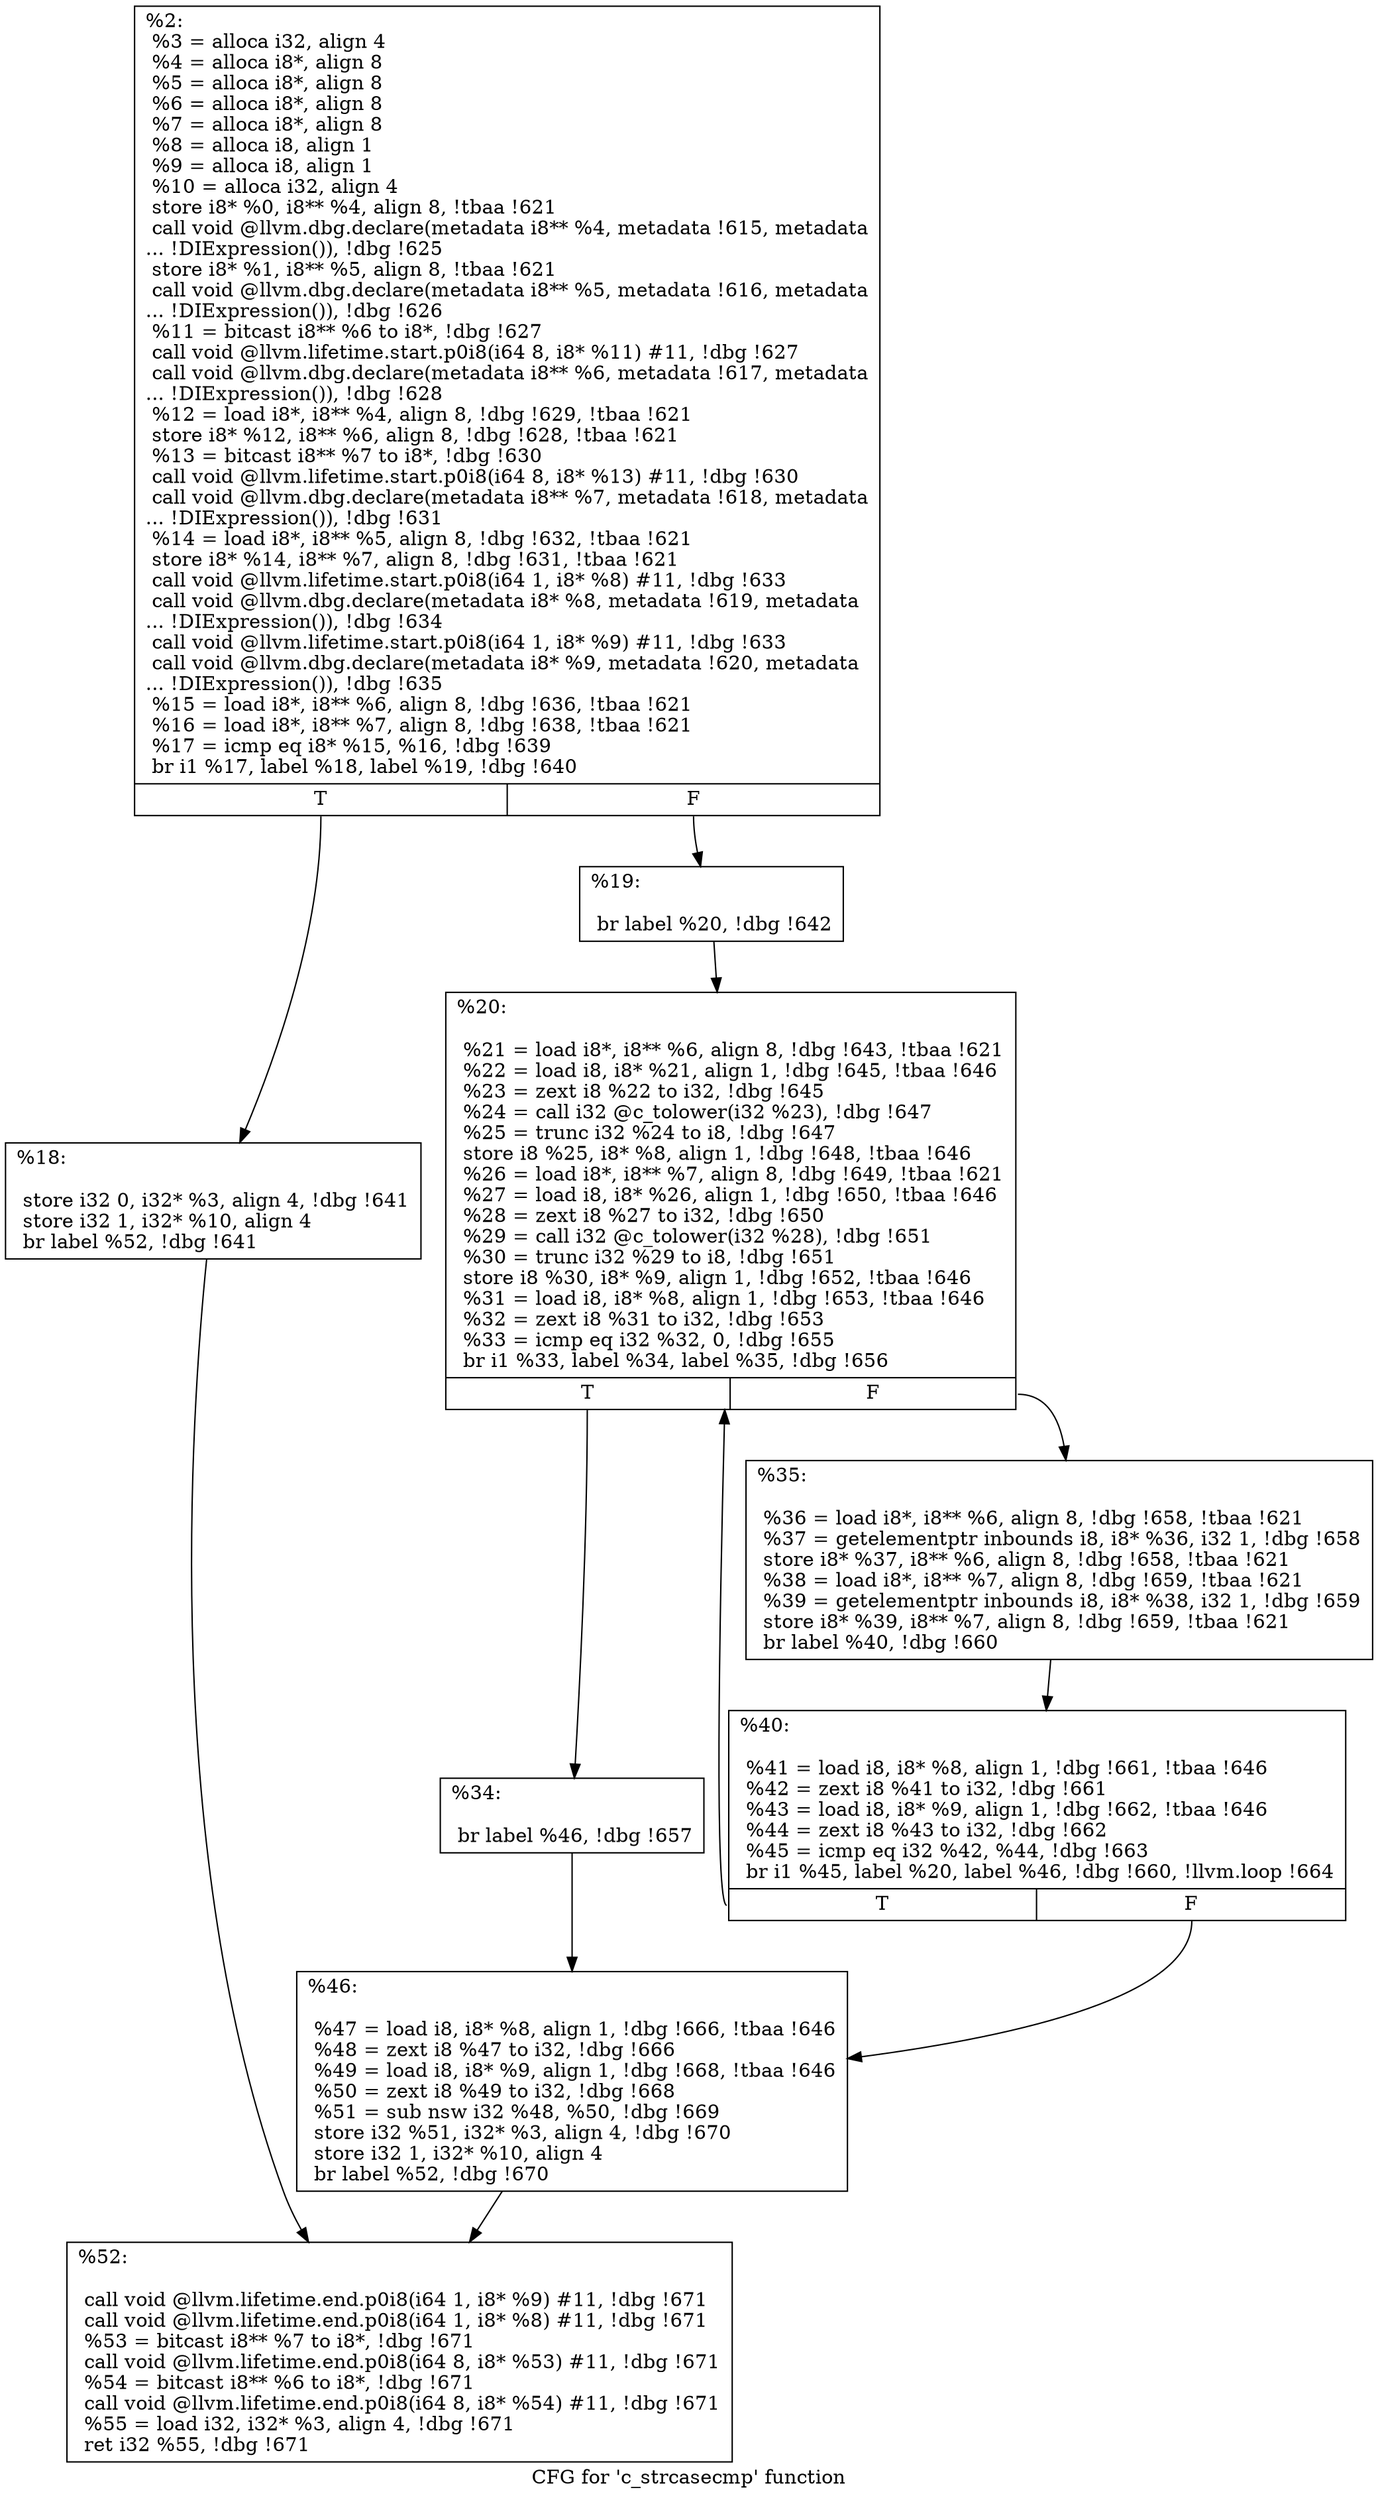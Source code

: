 digraph "CFG for 'c_strcasecmp' function" {
	label="CFG for 'c_strcasecmp' function";

	Node0x14d2da0 [shape=record,label="{%2:\l  %3 = alloca i32, align 4\l  %4 = alloca i8*, align 8\l  %5 = alloca i8*, align 8\l  %6 = alloca i8*, align 8\l  %7 = alloca i8*, align 8\l  %8 = alloca i8, align 1\l  %9 = alloca i8, align 1\l  %10 = alloca i32, align 4\l  store i8* %0, i8** %4, align 8, !tbaa !621\l  call void @llvm.dbg.declare(metadata i8** %4, metadata !615, metadata\l... !DIExpression()), !dbg !625\l  store i8* %1, i8** %5, align 8, !tbaa !621\l  call void @llvm.dbg.declare(metadata i8** %5, metadata !616, metadata\l... !DIExpression()), !dbg !626\l  %11 = bitcast i8** %6 to i8*, !dbg !627\l  call void @llvm.lifetime.start.p0i8(i64 8, i8* %11) #11, !dbg !627\l  call void @llvm.dbg.declare(metadata i8** %6, metadata !617, metadata\l... !DIExpression()), !dbg !628\l  %12 = load i8*, i8** %4, align 8, !dbg !629, !tbaa !621\l  store i8* %12, i8** %6, align 8, !dbg !628, !tbaa !621\l  %13 = bitcast i8** %7 to i8*, !dbg !630\l  call void @llvm.lifetime.start.p0i8(i64 8, i8* %13) #11, !dbg !630\l  call void @llvm.dbg.declare(metadata i8** %7, metadata !618, metadata\l... !DIExpression()), !dbg !631\l  %14 = load i8*, i8** %5, align 8, !dbg !632, !tbaa !621\l  store i8* %14, i8** %7, align 8, !dbg !631, !tbaa !621\l  call void @llvm.lifetime.start.p0i8(i64 1, i8* %8) #11, !dbg !633\l  call void @llvm.dbg.declare(metadata i8* %8, metadata !619, metadata\l... !DIExpression()), !dbg !634\l  call void @llvm.lifetime.start.p0i8(i64 1, i8* %9) #11, !dbg !633\l  call void @llvm.dbg.declare(metadata i8* %9, metadata !620, metadata\l... !DIExpression()), !dbg !635\l  %15 = load i8*, i8** %6, align 8, !dbg !636, !tbaa !621\l  %16 = load i8*, i8** %7, align 8, !dbg !638, !tbaa !621\l  %17 = icmp eq i8* %15, %16, !dbg !639\l  br i1 %17, label %18, label %19, !dbg !640\l|{<s0>T|<s1>F}}"];
	Node0x14d2da0:s0 -> Node0x14d6490;
	Node0x14d2da0:s1 -> Node0x14d64e0;
	Node0x14d6490 [shape=record,label="{%18:\l\l  store i32 0, i32* %3, align 4, !dbg !641\l  store i32 1, i32* %10, align 4\l  br label %52, !dbg !641\l}"];
	Node0x14d6490 -> Node0x14d66c0;
	Node0x14d64e0 [shape=record,label="{%19:\l\l  br label %20, !dbg !642\l}"];
	Node0x14d64e0 -> Node0x14d6530;
	Node0x14d6530 [shape=record,label="{%20:\l\l  %21 = load i8*, i8** %6, align 8, !dbg !643, !tbaa !621\l  %22 = load i8, i8* %21, align 1, !dbg !645, !tbaa !646\l  %23 = zext i8 %22 to i32, !dbg !645\l  %24 = call i32 @c_tolower(i32 %23), !dbg !647\l  %25 = trunc i32 %24 to i8, !dbg !647\l  store i8 %25, i8* %8, align 1, !dbg !648, !tbaa !646\l  %26 = load i8*, i8** %7, align 8, !dbg !649, !tbaa !621\l  %27 = load i8, i8* %26, align 1, !dbg !650, !tbaa !646\l  %28 = zext i8 %27 to i32, !dbg !650\l  %29 = call i32 @c_tolower(i32 %28), !dbg !651\l  %30 = trunc i32 %29 to i8, !dbg !651\l  store i8 %30, i8* %9, align 1, !dbg !652, !tbaa !646\l  %31 = load i8, i8* %8, align 1, !dbg !653, !tbaa !646\l  %32 = zext i8 %31 to i32, !dbg !653\l  %33 = icmp eq i32 %32, 0, !dbg !655\l  br i1 %33, label %34, label %35, !dbg !656\l|{<s0>T|<s1>F}}"];
	Node0x14d6530:s0 -> Node0x14d6580;
	Node0x14d6530:s1 -> Node0x14d65d0;
	Node0x14d6580 [shape=record,label="{%34:\l\l  br label %46, !dbg !657\l}"];
	Node0x14d6580 -> Node0x14d6670;
	Node0x14d65d0 [shape=record,label="{%35:\l\l  %36 = load i8*, i8** %6, align 8, !dbg !658, !tbaa !621\l  %37 = getelementptr inbounds i8, i8* %36, i32 1, !dbg !658\l  store i8* %37, i8** %6, align 8, !dbg !658, !tbaa !621\l  %38 = load i8*, i8** %7, align 8, !dbg !659, !tbaa !621\l  %39 = getelementptr inbounds i8, i8* %38, i32 1, !dbg !659\l  store i8* %39, i8** %7, align 8, !dbg !659, !tbaa !621\l  br label %40, !dbg !660\l}"];
	Node0x14d65d0 -> Node0x14d6620;
	Node0x14d6620 [shape=record,label="{%40:\l\l  %41 = load i8, i8* %8, align 1, !dbg !661, !tbaa !646\l  %42 = zext i8 %41 to i32, !dbg !661\l  %43 = load i8, i8* %9, align 1, !dbg !662, !tbaa !646\l  %44 = zext i8 %43 to i32, !dbg !662\l  %45 = icmp eq i32 %42, %44, !dbg !663\l  br i1 %45, label %20, label %46, !dbg !660, !llvm.loop !664\l|{<s0>T|<s1>F}}"];
	Node0x14d6620:s0 -> Node0x14d6530;
	Node0x14d6620:s1 -> Node0x14d6670;
	Node0x14d6670 [shape=record,label="{%46:\l\l  %47 = load i8, i8* %8, align 1, !dbg !666, !tbaa !646\l  %48 = zext i8 %47 to i32, !dbg !666\l  %49 = load i8, i8* %9, align 1, !dbg !668, !tbaa !646\l  %50 = zext i8 %49 to i32, !dbg !668\l  %51 = sub nsw i32 %48, %50, !dbg !669\l  store i32 %51, i32* %3, align 4, !dbg !670\l  store i32 1, i32* %10, align 4\l  br label %52, !dbg !670\l}"];
	Node0x14d6670 -> Node0x14d66c0;
	Node0x14d66c0 [shape=record,label="{%52:\l\l  call void @llvm.lifetime.end.p0i8(i64 1, i8* %9) #11, !dbg !671\l  call void @llvm.lifetime.end.p0i8(i64 1, i8* %8) #11, !dbg !671\l  %53 = bitcast i8** %7 to i8*, !dbg !671\l  call void @llvm.lifetime.end.p0i8(i64 8, i8* %53) #11, !dbg !671\l  %54 = bitcast i8** %6 to i8*, !dbg !671\l  call void @llvm.lifetime.end.p0i8(i64 8, i8* %54) #11, !dbg !671\l  %55 = load i32, i32* %3, align 4, !dbg !671\l  ret i32 %55, !dbg !671\l}"];
}
